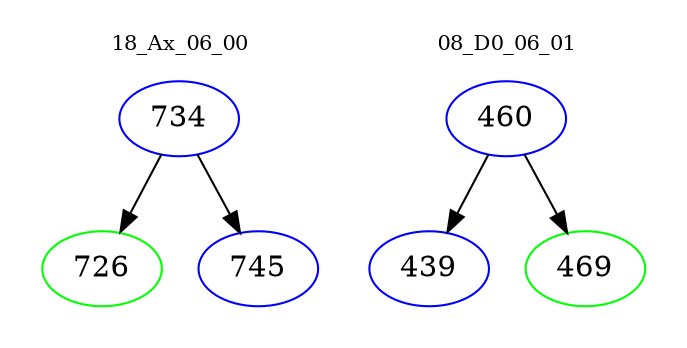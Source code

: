 digraph{
subgraph cluster_0 {
color = white
label = "18_Ax_06_00";
fontsize=10;
T0_734 [label="734", color="blue"]
T0_734 -> T0_726 [color="black"]
T0_726 [label="726", color="green"]
T0_734 -> T0_745 [color="black"]
T0_745 [label="745", color="blue"]
}
subgraph cluster_1 {
color = white
label = "08_D0_06_01";
fontsize=10;
T1_460 [label="460", color="blue"]
T1_460 -> T1_439 [color="black"]
T1_439 [label="439", color="blue"]
T1_460 -> T1_469 [color="black"]
T1_469 [label="469", color="green"]
}
}
